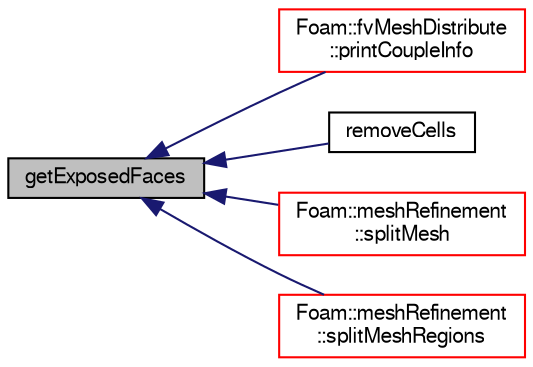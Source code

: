 digraph "getExposedFaces"
{
  bgcolor="transparent";
  edge [fontname="FreeSans",fontsize="10",labelfontname="FreeSans",labelfontsize="10"];
  node [fontname="FreeSans",fontsize="10",shape=record];
  rankdir="LR";
  Node992 [label="getExposedFaces",height=0.2,width=0.4,color="black", fillcolor="grey75", style="filled", fontcolor="black"];
  Node992 -> Node993 [dir="back",color="midnightblue",fontsize="10",style="solid",fontname="FreeSans"];
  Node993 [label="Foam::fvMeshDistribute\l::printCoupleInfo",height=0.2,width=0.4,color="red",URL="$a21454.html#a0b2e9e5ba94679bbc5d807ecf02687e2",tooltip="Print some info on coupling data. "];
  Node992 -> Node1005 [dir="back",color="midnightblue",fontsize="10",style="solid",fontname="FreeSans"];
  Node1005 [label="removeCells",height=0.2,width=0.4,color="black",URL="$a21698.html#a809438fc5de47e053ed361a5e01aaf83",tooltip="Construct from mesh. syncPar: do parallel synchronization. "];
  Node992 -> Node1006 [dir="back",color="midnightblue",fontsize="10",style="solid",fontname="FreeSans"];
  Node1006 [label="Foam::meshRefinement\l::splitMesh",height=0.2,width=0.4,color="red",URL="$a24662.html#a08f4ea0b833b94c474aa41d492a55d31",tooltip="Split off (with optional buffer layers) unreachable areas. "];
  Node992 -> Node1007 [dir="back",color="midnightblue",fontsize="10",style="solid",fontname="FreeSans"];
  Node1007 [label="Foam::meshRefinement\l::splitMeshRegions",height=0.2,width=0.4,color="red",URL="$a24662.html#abb4c189f35ecf6727f0bd93924cdfafa",tooltip="Split mesh. Keep part containing point. "];
}
